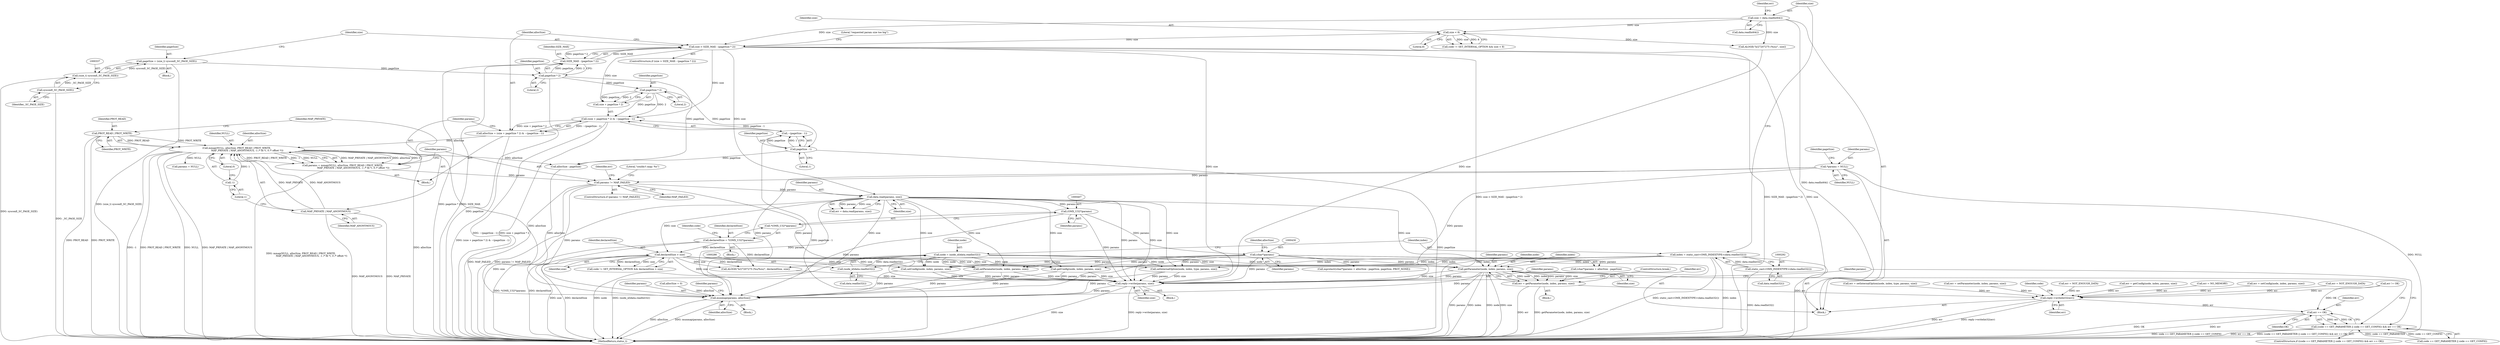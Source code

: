 digraph "0_Android_0bb5ced60304da7f61478ffd359e7ba65d72f181@pointer" {
"1000443" [label="(Call,getParameter(node, index, params, size))"];
"1000283" [label="(Call,node = (node_id)data.readInt32())"];
"1000285" [label="(Call,(node_id)data.readInt32())"];
"1000289" [label="(Call,index = static_cast<OMX_INDEXTYPE>(data.readInt32()))"];
"1000291" [label="(Call,static_cast<OMX_INDEXTYPE>(data.readInt32()))"];
"1000429" [label="(Call,(char*)params)"];
"1000406" [label="(Call,(OMX_U32*)params)"];
"1000386" [label="(Call,data.read(params, size))"];
"1000380" [label="(Call,params != MAP_FAILED)"];
"1000303" [label="(Call,*params = NULL)"];
"1000365" [label="(Call,params = mmap(NULL, allocSize, PROT_READ | PROT_WRITE,\n                            MAP_PRIVATE | MAP_ANONYMOUS, -1 /* fd */, 0 /* offset */))"];
"1000367" [label="(Call,mmap(NULL, allocSize, PROT_READ | PROT_WRITE,\n                            MAP_PRIVATE | MAP_ANONYMOUS, -1 /* fd */, 0 /* offset */))"];
"1000353" [label="(Call,allocSize = (size + pageSize * 2) & ~(pageSize - 1))"];
"1000355" [label="(Call,(size + pageSize * 2) & ~(pageSize - 1))"];
"1000341" [label="(Call,size > SIZE_MAX - (pageSize * 2))"];
"1000295" [label="(Call,size = data.readInt64())"];
"1000319" [label="(Call,size < 8)"];
"1000343" [label="(Call,SIZE_MAX - (pageSize * 2))"];
"1000345" [label="(Call,pageSize * 2)"];
"1000334" [label="(Call,pageSize = (size_t) sysconf(_SC_PAGE_SIZE))"];
"1000336" [label="(Call,(size_t) sysconf(_SC_PAGE_SIZE))"];
"1000338" [label="(Call,sysconf(_SC_PAGE_SIZE))"];
"1000358" [label="(Call,pageSize * 2)"];
"1000361" [label="(Call,~(pageSize - 1))"];
"1000362" [label="(Call,pageSize - 1)"];
"1000370" [label="(Call,PROT_READ | PROT_WRITE)"];
"1000373" [label="(Call,MAP_PRIVATE | MAP_ANONYMOUS)"];
"1000376" [label="(Call,-1)"];
"1000414" [label="(Call,declaredSize > size)"];
"1000403" [label="(Call,declaredSize = *(OMX_U32*)params)"];
"1000441" [label="(Call,err = getParameter(node, index, params, size))"];
"1000501" [label="(Call,reply->writeInt32(err))"];
"1000512" [label="(Call,err == OK)"];
"1000504" [label="(Call,(code == GET_PARAMETER || code == GET_CONFIG) && err == OK)"];
"1000516" [label="(Call,reply->write(params, size))"];
"1000522" [label="(Call,munmap(params, allocSize))"];
"1000335" [label="(Identifier,pageSize)"];
"1000504" [label="(Call,(code == GET_PARAMETER || code == GET_CONFIG) && err == OK)"];
"1000296" [label="(Identifier,size)"];
"1000284" [label="(Identifier,node)"];
"1000398" [label="(Block,)"];
"1000343" [label="(Call,SIZE_MAX - (pageSize * 2))"];
"1000444" [label="(Identifier,node)"];
"1000297" [label="(Call,data.readInt64())"];
"1000517" [label="(Identifier,params)"];
"1000514" [label="(Identifier,OK)"];
"1000323" [label="(Call,ALOGE(\"b/27207275 (%zu)\", size))"];
"1000304" [label="(Identifier,params)"];
"1000384" [label="(Call,err = data.read(params, size))"];
"1000362" [label="(Call,pageSize - 1)"];
"1000347" [label="(Literal,2)"];
"1000373" [label="(Call,MAP_PRIVATE | MAP_ANONYMOUS)"];
"1000387" [label="(Identifier,params)"];
"1000350" [label="(Literal,\"requested param size too big\")"];
"1000523" [label="(Identifier,params)"];
"1000319" [label="(Call,size < 8)"];
"1000507" [label="(Identifier,code)"];
"1000428" [label="(Call,(char*)params + allocSize - pageSize)"];
"1000340" [label="(ControlStructure,if (size > SIZE_MAX - (pageSize * 2)))"];
"1000375" [label="(Identifier,MAP_ANONYMOUS)"];
"1000299" [label="(Call,err = NOT_ENOUGH_DATA)"];
"1000445" [label="(Identifier,index)"];
"1000378" [label="(Literal,0)"];
"1000385" [label="(Identifier,err)"];
"1000369" [label="(Identifier,allocSize)"];
"1000429" [label="(Call,(char*)params)"];
"1000285" [label="(Call,(node_id)data.readInt32())"];
"1000380" [label="(Call,params != MAP_FAILED)"];
"1000524" [label="(Identifier,allocSize)"];
"1000406" [label="(Call,(OMX_U32*)params)"];
"1000521" [label="(Block,)"];
"1000358" [label="(Call,pageSize * 2)"];
"1000388" [label="(Identifier,size)"];
"1000381" [label="(Identifier,params)"];
"1000311" [label="(Call,allocSize = 0)"];
"1000448" [label="(ControlStructure,break;)"];
"1000461" [label="(Call,getConfig(node, index, params, size))"];
"1000356" [label="(Call,size + pageSize * 2)"];
"1000498" [label="(Literal,\"couldn't map: %s\")"];
"1000291" [label="(Call,static_cast<OMX_INDEXTYPE>(data.readInt32()))"];
"1000443" [label="(Call,getParameter(node, index, params, size))"];
"1000367" [label="(Call,mmap(NULL, allocSize, PROT_READ | PROT_WRITE,\n                            MAP_PRIVATE | MAP_ANONYMOUS, -1 /* fd */, 0 /* offset */))"];
"1000414" [label="(Call,declaredSize > size)"];
"1000354" [label="(Identifier,allocSize)"];
"1000315" [label="(Call,code != SET_INTERNAL_OPTION && size < 8)"];
"1000431" [label="(Identifier,params)"];
"1000289" [label="(Call,index = static_cast<OMX_INDEXTYPE>(data.readInt32()))"];
"1000376" [label="(Call,-1)"];
"1000336" [label="(Call,(size_t) sysconf(_SC_PAGE_SIZE))"];
"1000427" [label="(Call,mprotect((char*)params + allocSize - pageSize, pageSize, PROT_NONE))"];
"1000365" [label="(Call,params = mmap(NULL, allocSize, PROT_READ | PROT_WRITE,\n                            MAP_PRIVATE | MAP_ANONYMOUS, -1 /* fd */, 0 /* offset */))"];
"1000293" [label="(Call,data.readInt32())"];
"1000334" [label="(Call,pageSize = (size_t) sysconf(_SC_PAGE_SIZE))"];
"1000486" [label="(Call,setInternalOption(node, index, type, params, size))"];
"1000346" [label="(Identifier,pageSize)"];
"1000404" [label="(Identifier,declaredSize)"];
"1000441" [label="(Call,err = getParameter(node, index, params, size))"];
"1000522" [label="(Call,munmap(params, allocSize))"];
"1000382" [label="(Identifier,MAP_FAILED)"];
"1000277" [label="(Block,)"];
"1000295" [label="(Call,size = data.readInt64())"];
"1000345" [label="(Call,pageSize * 2)"];
"1000415" [label="(Identifier,declaredSize)"];
"1000459" [label="(Call,err = getConfig(node, index, params, size))"];
"1000408" [label="(Identifier,params)"];
"1000501" [label="(Call,reply->writeInt32(err))"];
"1000403" [label="(Call,declaredSize = *(OMX_U32*)params)"];
"1000416" [label="(Identifier,size)"];
"1000320" [label="(Identifier,size)"];
"1000283" [label="(Call,node = (node_id)data.readInt32())"];
"1000520" [label="(Identifier,params)"];
"1000352" [label="(Block,)"];
"1000338" [label="(Call,sysconf(_SC_PAGE_SIZE))"];
"1000331" [label="(Call,err = NO_MEMORY)"];
"1000290" [label="(Identifier,index)"];
"1000305" [label="(Identifier,NULL)"];
"1000364" [label="(Literal,1)"];
"1000439" [label="(Block,)"];
"1000442" [label="(Identifier,err)"];
"1000342" [label="(Identifier,size)"];
"1000361" [label="(Call,~(pageSize - 1))"];
"1000468" [label="(Call,err = setConfig(node, index, params, size))"];
"1000412" [label="(Identifier,code)"];
"1000303" [label="(Call,*params = NULL)"];
"1000339" [label="(Identifier,_SC_PAGE_SIZE)"];
"1000513" [label="(Identifier,err)"];
"1000433" [label="(Identifier,allocSize)"];
"1000355" [label="(Call,(size + pageSize * 2) & ~(pageSize - 1))"];
"1000399" [label="(Call,err = NOT_ENOUGH_DATA)"];
"1000410" [label="(Call,code != SET_INTERNAL_OPTION && declaredSize > size)"];
"1000330" [label="(Block,)"];
"1000405" [label="(Call,*(OMX_U32*)params)"];
"1000484" [label="(Call,err = setInternalOption(node, index, type, params, size))"];
"1000374" [label="(Identifier,MAP_PRIVATE)"];
"1000368" [label="(Identifier,NULL)"];
"1000341" [label="(Call,size > SIZE_MAX - (pageSize * 2))"];
"1000450" [label="(Call,err = setParameter(node, index, params, size))"];
"1000360" [label="(Literal,2)"];
"1000321" [label="(Literal,8)"];
"1000526" [label="(Identifier,params)"];
"1000418" [label="(Call,ALOGE(\"b/27207275 (%u/%zu)\", declaredSize, size))"];
"1000359" [label="(Identifier,pageSize)"];
"1000366" [label="(Identifier,params)"];
"1001337" [label="(MethodReturn,status_t)"];
"1000446" [label="(Identifier,params)"];
"1000372" [label="(Identifier,PROT_WRITE)"];
"1000516" [label="(Call,reply->write(params, size))"];
"1000353" [label="(Call,allocSize = (size + pageSize * 2) & ~(pageSize - 1))"];
"1000300" [label="(Identifier,err)"];
"1000390" [label="(Call,err != OK)"];
"1000287" [label="(Call,data.readInt32())"];
"1000503" [label="(ControlStructure,if ((code == GET_PARAMETER || code == GET_CONFIG) && err == OK))"];
"1000505" [label="(Call,code == GET_PARAMETER || code == GET_CONFIG)"];
"1000470" [label="(Call,setConfig(node, index, params, size))"];
"1000370" [label="(Call,PROT_READ | PROT_WRITE)"];
"1000512" [label="(Call,err == OK)"];
"1000371" [label="(Identifier,PROT_READ)"];
"1000363" [label="(Identifier,pageSize)"];
"1000525" [label="(Call,params = NULL)"];
"1000308" [label="(Identifier,pageSize)"];
"1000344" [label="(Identifier,SIZE_MAX)"];
"1000377" [label="(Literal,1)"];
"1000502" [label="(Identifier,err)"];
"1000452" [label="(Call,setParameter(node, index, params, size))"];
"1000386" [label="(Call,data.read(params, size))"];
"1000447" [label="(Identifier,size)"];
"1000518" [label="(Identifier,size)"];
"1000379" [label="(ControlStructure,if (params != MAP_FAILED))"];
"1000432" [label="(Call,allocSize - pageSize)"];
"1000515" [label="(Block,)"];
"1000443" -> "1000441"  [label="AST: "];
"1000443" -> "1000447"  [label="CFG: "];
"1000444" -> "1000443"  [label="AST: "];
"1000445" -> "1000443"  [label="AST: "];
"1000446" -> "1000443"  [label="AST: "];
"1000447" -> "1000443"  [label="AST: "];
"1000441" -> "1000443"  [label="CFG: "];
"1000443" -> "1001337"  [label="DDG: size"];
"1000443" -> "1001337"  [label="DDG: params"];
"1000443" -> "1001337"  [label="DDG: index"];
"1000443" -> "1001337"  [label="DDG: node"];
"1000443" -> "1000441"  [label="DDG: node"];
"1000443" -> "1000441"  [label="DDG: index"];
"1000443" -> "1000441"  [label="DDG: params"];
"1000443" -> "1000441"  [label="DDG: size"];
"1000283" -> "1000443"  [label="DDG: node"];
"1000289" -> "1000443"  [label="DDG: index"];
"1000429" -> "1000443"  [label="DDG: params"];
"1000386" -> "1000443"  [label="DDG: size"];
"1000414" -> "1000443"  [label="DDG: size"];
"1000443" -> "1000516"  [label="DDG: params"];
"1000443" -> "1000516"  [label="DDG: size"];
"1000443" -> "1000522"  [label="DDG: params"];
"1000283" -> "1000277"  [label="AST: "];
"1000283" -> "1000285"  [label="CFG: "];
"1000284" -> "1000283"  [label="AST: "];
"1000285" -> "1000283"  [label="AST: "];
"1000290" -> "1000283"  [label="CFG: "];
"1000283" -> "1001337"  [label="DDG: (node_id)data.readInt32()"];
"1000283" -> "1001337"  [label="DDG: node"];
"1000285" -> "1000283"  [label="DDG: data.readInt32()"];
"1000283" -> "1000452"  [label="DDG: node"];
"1000283" -> "1000461"  [label="DDG: node"];
"1000283" -> "1000470"  [label="DDG: node"];
"1000283" -> "1000486"  [label="DDG: node"];
"1000285" -> "1000287"  [label="CFG: "];
"1000286" -> "1000285"  [label="AST: "];
"1000287" -> "1000285"  [label="AST: "];
"1000289" -> "1000277"  [label="AST: "];
"1000289" -> "1000291"  [label="CFG: "];
"1000290" -> "1000289"  [label="AST: "];
"1000291" -> "1000289"  [label="AST: "];
"1000296" -> "1000289"  [label="CFG: "];
"1000289" -> "1001337"  [label="DDG: static_cast<OMX_INDEXTYPE>(data.readInt32())"];
"1000289" -> "1001337"  [label="DDG: index"];
"1000291" -> "1000289"  [label="DDG: data.readInt32()"];
"1000289" -> "1000452"  [label="DDG: index"];
"1000289" -> "1000461"  [label="DDG: index"];
"1000289" -> "1000470"  [label="DDG: index"];
"1000289" -> "1000486"  [label="DDG: index"];
"1000291" -> "1000293"  [label="CFG: "];
"1000292" -> "1000291"  [label="AST: "];
"1000293" -> "1000291"  [label="AST: "];
"1000291" -> "1001337"  [label="DDG: data.readInt32()"];
"1000429" -> "1000428"  [label="AST: "];
"1000429" -> "1000431"  [label="CFG: "];
"1000430" -> "1000429"  [label="AST: "];
"1000431" -> "1000429"  [label="AST: "];
"1000433" -> "1000429"  [label="CFG: "];
"1000429" -> "1000427"  [label="DDG: params"];
"1000429" -> "1000428"  [label="DDG: params"];
"1000406" -> "1000429"  [label="DDG: params"];
"1000429" -> "1000452"  [label="DDG: params"];
"1000429" -> "1000461"  [label="DDG: params"];
"1000429" -> "1000470"  [label="DDG: params"];
"1000429" -> "1000486"  [label="DDG: params"];
"1000429" -> "1000516"  [label="DDG: params"];
"1000429" -> "1000522"  [label="DDG: params"];
"1000406" -> "1000405"  [label="AST: "];
"1000406" -> "1000408"  [label="CFG: "];
"1000407" -> "1000406"  [label="AST: "];
"1000408" -> "1000406"  [label="AST: "];
"1000405" -> "1000406"  [label="CFG: "];
"1000386" -> "1000406"  [label="DDG: params"];
"1000406" -> "1000516"  [label="DDG: params"];
"1000406" -> "1000522"  [label="DDG: params"];
"1000386" -> "1000384"  [label="AST: "];
"1000386" -> "1000388"  [label="CFG: "];
"1000387" -> "1000386"  [label="AST: "];
"1000388" -> "1000386"  [label="AST: "];
"1000384" -> "1000386"  [label="CFG: "];
"1000386" -> "1001337"  [label="DDG: size"];
"1000386" -> "1000384"  [label="DDG: params"];
"1000386" -> "1000384"  [label="DDG: size"];
"1000380" -> "1000386"  [label="DDG: params"];
"1000341" -> "1000386"  [label="DDG: size"];
"1000386" -> "1000414"  [label="DDG: size"];
"1000386" -> "1000418"  [label="DDG: size"];
"1000386" -> "1000452"  [label="DDG: size"];
"1000386" -> "1000461"  [label="DDG: size"];
"1000386" -> "1000470"  [label="DDG: size"];
"1000386" -> "1000486"  [label="DDG: size"];
"1000386" -> "1000516"  [label="DDG: params"];
"1000386" -> "1000516"  [label="DDG: size"];
"1000386" -> "1000522"  [label="DDG: params"];
"1000380" -> "1000379"  [label="AST: "];
"1000380" -> "1000382"  [label="CFG: "];
"1000381" -> "1000380"  [label="AST: "];
"1000382" -> "1000380"  [label="AST: "];
"1000385" -> "1000380"  [label="CFG: "];
"1000498" -> "1000380"  [label="CFG: "];
"1000380" -> "1001337"  [label="DDG: params != MAP_FAILED"];
"1000380" -> "1001337"  [label="DDG: MAP_FAILED"];
"1000303" -> "1000380"  [label="DDG: params"];
"1000365" -> "1000380"  [label="DDG: params"];
"1000380" -> "1000516"  [label="DDG: params"];
"1000380" -> "1000522"  [label="DDG: params"];
"1000303" -> "1000277"  [label="AST: "];
"1000303" -> "1000305"  [label="CFG: "];
"1000304" -> "1000303"  [label="AST: "];
"1000305" -> "1000303"  [label="AST: "];
"1000308" -> "1000303"  [label="CFG: "];
"1000303" -> "1001337"  [label="DDG: NULL"];
"1000303" -> "1000516"  [label="DDG: params"];
"1000303" -> "1000522"  [label="DDG: params"];
"1000365" -> "1000352"  [label="AST: "];
"1000365" -> "1000367"  [label="CFG: "];
"1000366" -> "1000365"  [label="AST: "];
"1000367" -> "1000365"  [label="AST: "];
"1000381" -> "1000365"  [label="CFG: "];
"1000365" -> "1001337"  [label="DDG: mmap(NULL, allocSize, PROT_READ | PROT_WRITE,\n                            MAP_PRIVATE | MAP_ANONYMOUS, -1 /* fd */, 0 /* offset */)"];
"1000367" -> "1000365"  [label="DDG: MAP_PRIVATE | MAP_ANONYMOUS"];
"1000367" -> "1000365"  [label="DDG: allocSize"];
"1000367" -> "1000365"  [label="DDG: 0"];
"1000367" -> "1000365"  [label="DDG: PROT_READ | PROT_WRITE"];
"1000367" -> "1000365"  [label="DDG: -1"];
"1000367" -> "1000365"  [label="DDG: NULL"];
"1000367" -> "1000378"  [label="CFG: "];
"1000368" -> "1000367"  [label="AST: "];
"1000369" -> "1000367"  [label="AST: "];
"1000370" -> "1000367"  [label="AST: "];
"1000373" -> "1000367"  [label="AST: "];
"1000376" -> "1000367"  [label="AST: "];
"1000378" -> "1000367"  [label="AST: "];
"1000367" -> "1001337"  [label="DDG: allocSize"];
"1000367" -> "1001337"  [label="DDG: -1"];
"1000367" -> "1001337"  [label="DDG: PROT_READ | PROT_WRITE"];
"1000367" -> "1001337"  [label="DDG: NULL"];
"1000367" -> "1001337"  [label="DDG: MAP_PRIVATE | MAP_ANONYMOUS"];
"1000353" -> "1000367"  [label="DDG: allocSize"];
"1000370" -> "1000367"  [label="DDG: PROT_READ"];
"1000370" -> "1000367"  [label="DDG: PROT_WRITE"];
"1000373" -> "1000367"  [label="DDG: MAP_PRIVATE"];
"1000373" -> "1000367"  [label="DDG: MAP_ANONYMOUS"];
"1000376" -> "1000367"  [label="DDG: 1"];
"1000367" -> "1000432"  [label="DDG: allocSize"];
"1000367" -> "1000522"  [label="DDG: allocSize"];
"1000367" -> "1000525"  [label="DDG: NULL"];
"1000353" -> "1000352"  [label="AST: "];
"1000353" -> "1000355"  [label="CFG: "];
"1000354" -> "1000353"  [label="AST: "];
"1000355" -> "1000353"  [label="AST: "];
"1000366" -> "1000353"  [label="CFG: "];
"1000353" -> "1001337"  [label="DDG: (size + pageSize * 2) & ~(pageSize - 1)"];
"1000355" -> "1000353"  [label="DDG: size + pageSize * 2"];
"1000355" -> "1000353"  [label="DDG: ~(pageSize - 1)"];
"1000355" -> "1000361"  [label="CFG: "];
"1000356" -> "1000355"  [label="AST: "];
"1000361" -> "1000355"  [label="AST: "];
"1000355" -> "1001337"  [label="DDG: size + pageSize * 2"];
"1000355" -> "1001337"  [label="DDG: ~(pageSize - 1)"];
"1000341" -> "1000355"  [label="DDG: size"];
"1000358" -> "1000355"  [label="DDG: pageSize"];
"1000358" -> "1000355"  [label="DDG: 2"];
"1000361" -> "1000355"  [label="DDG: pageSize - 1"];
"1000341" -> "1000340"  [label="AST: "];
"1000341" -> "1000343"  [label="CFG: "];
"1000342" -> "1000341"  [label="AST: "];
"1000343" -> "1000341"  [label="AST: "];
"1000350" -> "1000341"  [label="CFG: "];
"1000354" -> "1000341"  [label="CFG: "];
"1000341" -> "1001337"  [label="DDG: SIZE_MAX - (pageSize * 2)"];
"1000341" -> "1001337"  [label="DDG: size"];
"1000341" -> "1001337"  [label="DDG: size > SIZE_MAX - (pageSize * 2)"];
"1000295" -> "1000341"  [label="DDG: size"];
"1000319" -> "1000341"  [label="DDG: size"];
"1000343" -> "1000341"  [label="DDG: SIZE_MAX"];
"1000343" -> "1000341"  [label="DDG: pageSize * 2"];
"1000341" -> "1000356"  [label="DDG: size"];
"1000341" -> "1000516"  [label="DDG: size"];
"1000295" -> "1000277"  [label="AST: "];
"1000295" -> "1000297"  [label="CFG: "];
"1000296" -> "1000295"  [label="AST: "];
"1000297" -> "1000295"  [label="AST: "];
"1000300" -> "1000295"  [label="CFG: "];
"1000295" -> "1001337"  [label="DDG: data.readInt64()"];
"1000295" -> "1000319"  [label="DDG: size"];
"1000295" -> "1000323"  [label="DDG: size"];
"1000319" -> "1000315"  [label="AST: "];
"1000319" -> "1000321"  [label="CFG: "];
"1000320" -> "1000319"  [label="AST: "];
"1000321" -> "1000319"  [label="AST: "];
"1000315" -> "1000319"  [label="CFG: "];
"1000319" -> "1000315"  [label="DDG: size"];
"1000319" -> "1000315"  [label="DDG: 8"];
"1000319" -> "1000323"  [label="DDG: size"];
"1000343" -> "1000345"  [label="CFG: "];
"1000344" -> "1000343"  [label="AST: "];
"1000345" -> "1000343"  [label="AST: "];
"1000343" -> "1001337"  [label="DDG: SIZE_MAX"];
"1000343" -> "1001337"  [label="DDG: pageSize * 2"];
"1000345" -> "1000343"  [label="DDG: pageSize"];
"1000345" -> "1000343"  [label="DDG: 2"];
"1000345" -> "1000347"  [label="CFG: "];
"1000346" -> "1000345"  [label="AST: "];
"1000347" -> "1000345"  [label="AST: "];
"1000345" -> "1001337"  [label="DDG: pageSize"];
"1000334" -> "1000345"  [label="DDG: pageSize"];
"1000345" -> "1000358"  [label="DDG: pageSize"];
"1000345" -> "1000432"  [label="DDG: pageSize"];
"1000334" -> "1000330"  [label="AST: "];
"1000334" -> "1000336"  [label="CFG: "];
"1000335" -> "1000334"  [label="AST: "];
"1000336" -> "1000334"  [label="AST: "];
"1000342" -> "1000334"  [label="CFG: "];
"1000334" -> "1001337"  [label="DDG: (size_t) sysconf(_SC_PAGE_SIZE)"];
"1000336" -> "1000334"  [label="DDG: sysconf(_SC_PAGE_SIZE)"];
"1000336" -> "1000338"  [label="CFG: "];
"1000337" -> "1000336"  [label="AST: "];
"1000338" -> "1000336"  [label="AST: "];
"1000336" -> "1001337"  [label="DDG: sysconf(_SC_PAGE_SIZE)"];
"1000338" -> "1000336"  [label="DDG: _SC_PAGE_SIZE"];
"1000338" -> "1000339"  [label="CFG: "];
"1000339" -> "1000338"  [label="AST: "];
"1000338" -> "1001337"  [label="DDG: _SC_PAGE_SIZE"];
"1000358" -> "1000356"  [label="AST: "];
"1000358" -> "1000360"  [label="CFG: "];
"1000359" -> "1000358"  [label="AST: "];
"1000360" -> "1000358"  [label="AST: "];
"1000356" -> "1000358"  [label="CFG: "];
"1000358" -> "1000356"  [label="DDG: pageSize"];
"1000358" -> "1000356"  [label="DDG: 2"];
"1000358" -> "1000362"  [label="DDG: pageSize"];
"1000361" -> "1000362"  [label="CFG: "];
"1000362" -> "1000361"  [label="AST: "];
"1000361" -> "1001337"  [label="DDG: pageSize - 1"];
"1000362" -> "1000361"  [label="DDG: pageSize"];
"1000362" -> "1000361"  [label="DDG: 1"];
"1000362" -> "1000364"  [label="CFG: "];
"1000363" -> "1000362"  [label="AST: "];
"1000364" -> "1000362"  [label="AST: "];
"1000362" -> "1001337"  [label="DDG: pageSize"];
"1000362" -> "1000432"  [label="DDG: pageSize"];
"1000370" -> "1000372"  [label="CFG: "];
"1000371" -> "1000370"  [label="AST: "];
"1000372" -> "1000370"  [label="AST: "];
"1000374" -> "1000370"  [label="CFG: "];
"1000370" -> "1001337"  [label="DDG: PROT_WRITE"];
"1000370" -> "1001337"  [label="DDG: PROT_READ"];
"1000373" -> "1000375"  [label="CFG: "];
"1000374" -> "1000373"  [label="AST: "];
"1000375" -> "1000373"  [label="AST: "];
"1000377" -> "1000373"  [label="CFG: "];
"1000373" -> "1001337"  [label="DDG: MAP_ANONYMOUS"];
"1000373" -> "1001337"  [label="DDG: MAP_PRIVATE"];
"1000376" -> "1000377"  [label="CFG: "];
"1000377" -> "1000376"  [label="AST: "];
"1000378" -> "1000376"  [label="CFG: "];
"1000414" -> "1000410"  [label="AST: "];
"1000414" -> "1000416"  [label="CFG: "];
"1000415" -> "1000414"  [label="AST: "];
"1000416" -> "1000414"  [label="AST: "];
"1000410" -> "1000414"  [label="CFG: "];
"1000414" -> "1001337"  [label="DDG: size"];
"1000414" -> "1001337"  [label="DDG: declaredSize"];
"1000414" -> "1000410"  [label="DDG: declaredSize"];
"1000414" -> "1000410"  [label="DDG: size"];
"1000403" -> "1000414"  [label="DDG: declaredSize"];
"1000414" -> "1000418"  [label="DDG: declaredSize"];
"1000414" -> "1000418"  [label="DDG: size"];
"1000414" -> "1000452"  [label="DDG: size"];
"1000414" -> "1000461"  [label="DDG: size"];
"1000414" -> "1000470"  [label="DDG: size"];
"1000414" -> "1000486"  [label="DDG: size"];
"1000414" -> "1000516"  [label="DDG: size"];
"1000403" -> "1000398"  [label="AST: "];
"1000403" -> "1000405"  [label="CFG: "];
"1000404" -> "1000403"  [label="AST: "];
"1000405" -> "1000403"  [label="AST: "];
"1000412" -> "1000403"  [label="CFG: "];
"1000403" -> "1001337"  [label="DDG: *(OMX_U32*)params"];
"1000403" -> "1001337"  [label="DDG: declaredSize"];
"1000403" -> "1000418"  [label="DDG: declaredSize"];
"1000441" -> "1000439"  [label="AST: "];
"1000442" -> "1000441"  [label="AST: "];
"1000448" -> "1000441"  [label="CFG: "];
"1000441" -> "1001337"  [label="DDG: err"];
"1000441" -> "1001337"  [label="DDG: getParameter(node, index, params, size)"];
"1000441" -> "1000501"  [label="DDG: err"];
"1000501" -> "1000277"  [label="AST: "];
"1000501" -> "1000502"  [label="CFG: "];
"1000502" -> "1000501"  [label="AST: "];
"1000507" -> "1000501"  [label="CFG: "];
"1000501" -> "1001337"  [label="DDG: err"];
"1000501" -> "1001337"  [label="DDG: reply->writeInt32(err)"];
"1000459" -> "1000501"  [label="DDG: err"];
"1000331" -> "1000501"  [label="DDG: err"];
"1000468" -> "1000501"  [label="DDG: err"];
"1000399" -> "1000501"  [label="DDG: err"];
"1000299" -> "1000501"  [label="DDG: err"];
"1000484" -> "1000501"  [label="DDG: err"];
"1000390" -> "1000501"  [label="DDG: err"];
"1000450" -> "1000501"  [label="DDG: err"];
"1000501" -> "1000512"  [label="DDG: err"];
"1000512" -> "1000504"  [label="AST: "];
"1000512" -> "1000514"  [label="CFG: "];
"1000513" -> "1000512"  [label="AST: "];
"1000514" -> "1000512"  [label="AST: "];
"1000504" -> "1000512"  [label="CFG: "];
"1000512" -> "1001337"  [label="DDG: err"];
"1000512" -> "1001337"  [label="DDG: OK"];
"1000512" -> "1000504"  [label="DDG: err"];
"1000512" -> "1000504"  [label="DDG: OK"];
"1000390" -> "1000512"  [label="DDG: OK"];
"1000504" -> "1000503"  [label="AST: "];
"1000504" -> "1000505"  [label="CFG: "];
"1000505" -> "1000504"  [label="AST: "];
"1000517" -> "1000504"  [label="CFG: "];
"1000520" -> "1000504"  [label="CFG: "];
"1000504" -> "1001337"  [label="DDG: code == GET_PARAMETER || code == GET_CONFIG"];
"1000504" -> "1001337"  [label="DDG: err == OK"];
"1000504" -> "1001337"  [label="DDG: (code == GET_PARAMETER || code == GET_CONFIG) && err == OK"];
"1000505" -> "1000504"  [label="DDG: code == GET_PARAMETER"];
"1000505" -> "1000504"  [label="DDG: code == GET_CONFIG"];
"1000516" -> "1000515"  [label="AST: "];
"1000516" -> "1000518"  [label="CFG: "];
"1000517" -> "1000516"  [label="AST: "];
"1000518" -> "1000516"  [label="AST: "];
"1000520" -> "1000516"  [label="CFG: "];
"1000516" -> "1001337"  [label="DDG: size"];
"1000516" -> "1001337"  [label="DDG: reply->write(params, size)"];
"1000452" -> "1000516"  [label="DDG: params"];
"1000452" -> "1000516"  [label="DDG: size"];
"1000461" -> "1000516"  [label="DDG: params"];
"1000461" -> "1000516"  [label="DDG: size"];
"1000470" -> "1000516"  [label="DDG: params"];
"1000470" -> "1000516"  [label="DDG: size"];
"1000486" -> "1000516"  [label="DDG: params"];
"1000486" -> "1000516"  [label="DDG: size"];
"1000323" -> "1000516"  [label="DDG: size"];
"1000418" -> "1000516"  [label="DDG: size"];
"1000516" -> "1000522"  [label="DDG: params"];
"1000522" -> "1000521"  [label="AST: "];
"1000522" -> "1000524"  [label="CFG: "];
"1000523" -> "1000522"  [label="AST: "];
"1000524" -> "1000522"  [label="AST: "];
"1000526" -> "1000522"  [label="CFG: "];
"1000522" -> "1001337"  [label="DDG: allocSize"];
"1000522" -> "1001337"  [label="DDG: munmap(params, allocSize)"];
"1000452" -> "1000522"  [label="DDG: params"];
"1000461" -> "1000522"  [label="DDG: params"];
"1000470" -> "1000522"  [label="DDG: params"];
"1000486" -> "1000522"  [label="DDG: params"];
"1000311" -> "1000522"  [label="DDG: allocSize"];
"1000432" -> "1000522"  [label="DDG: allocSize"];
}
